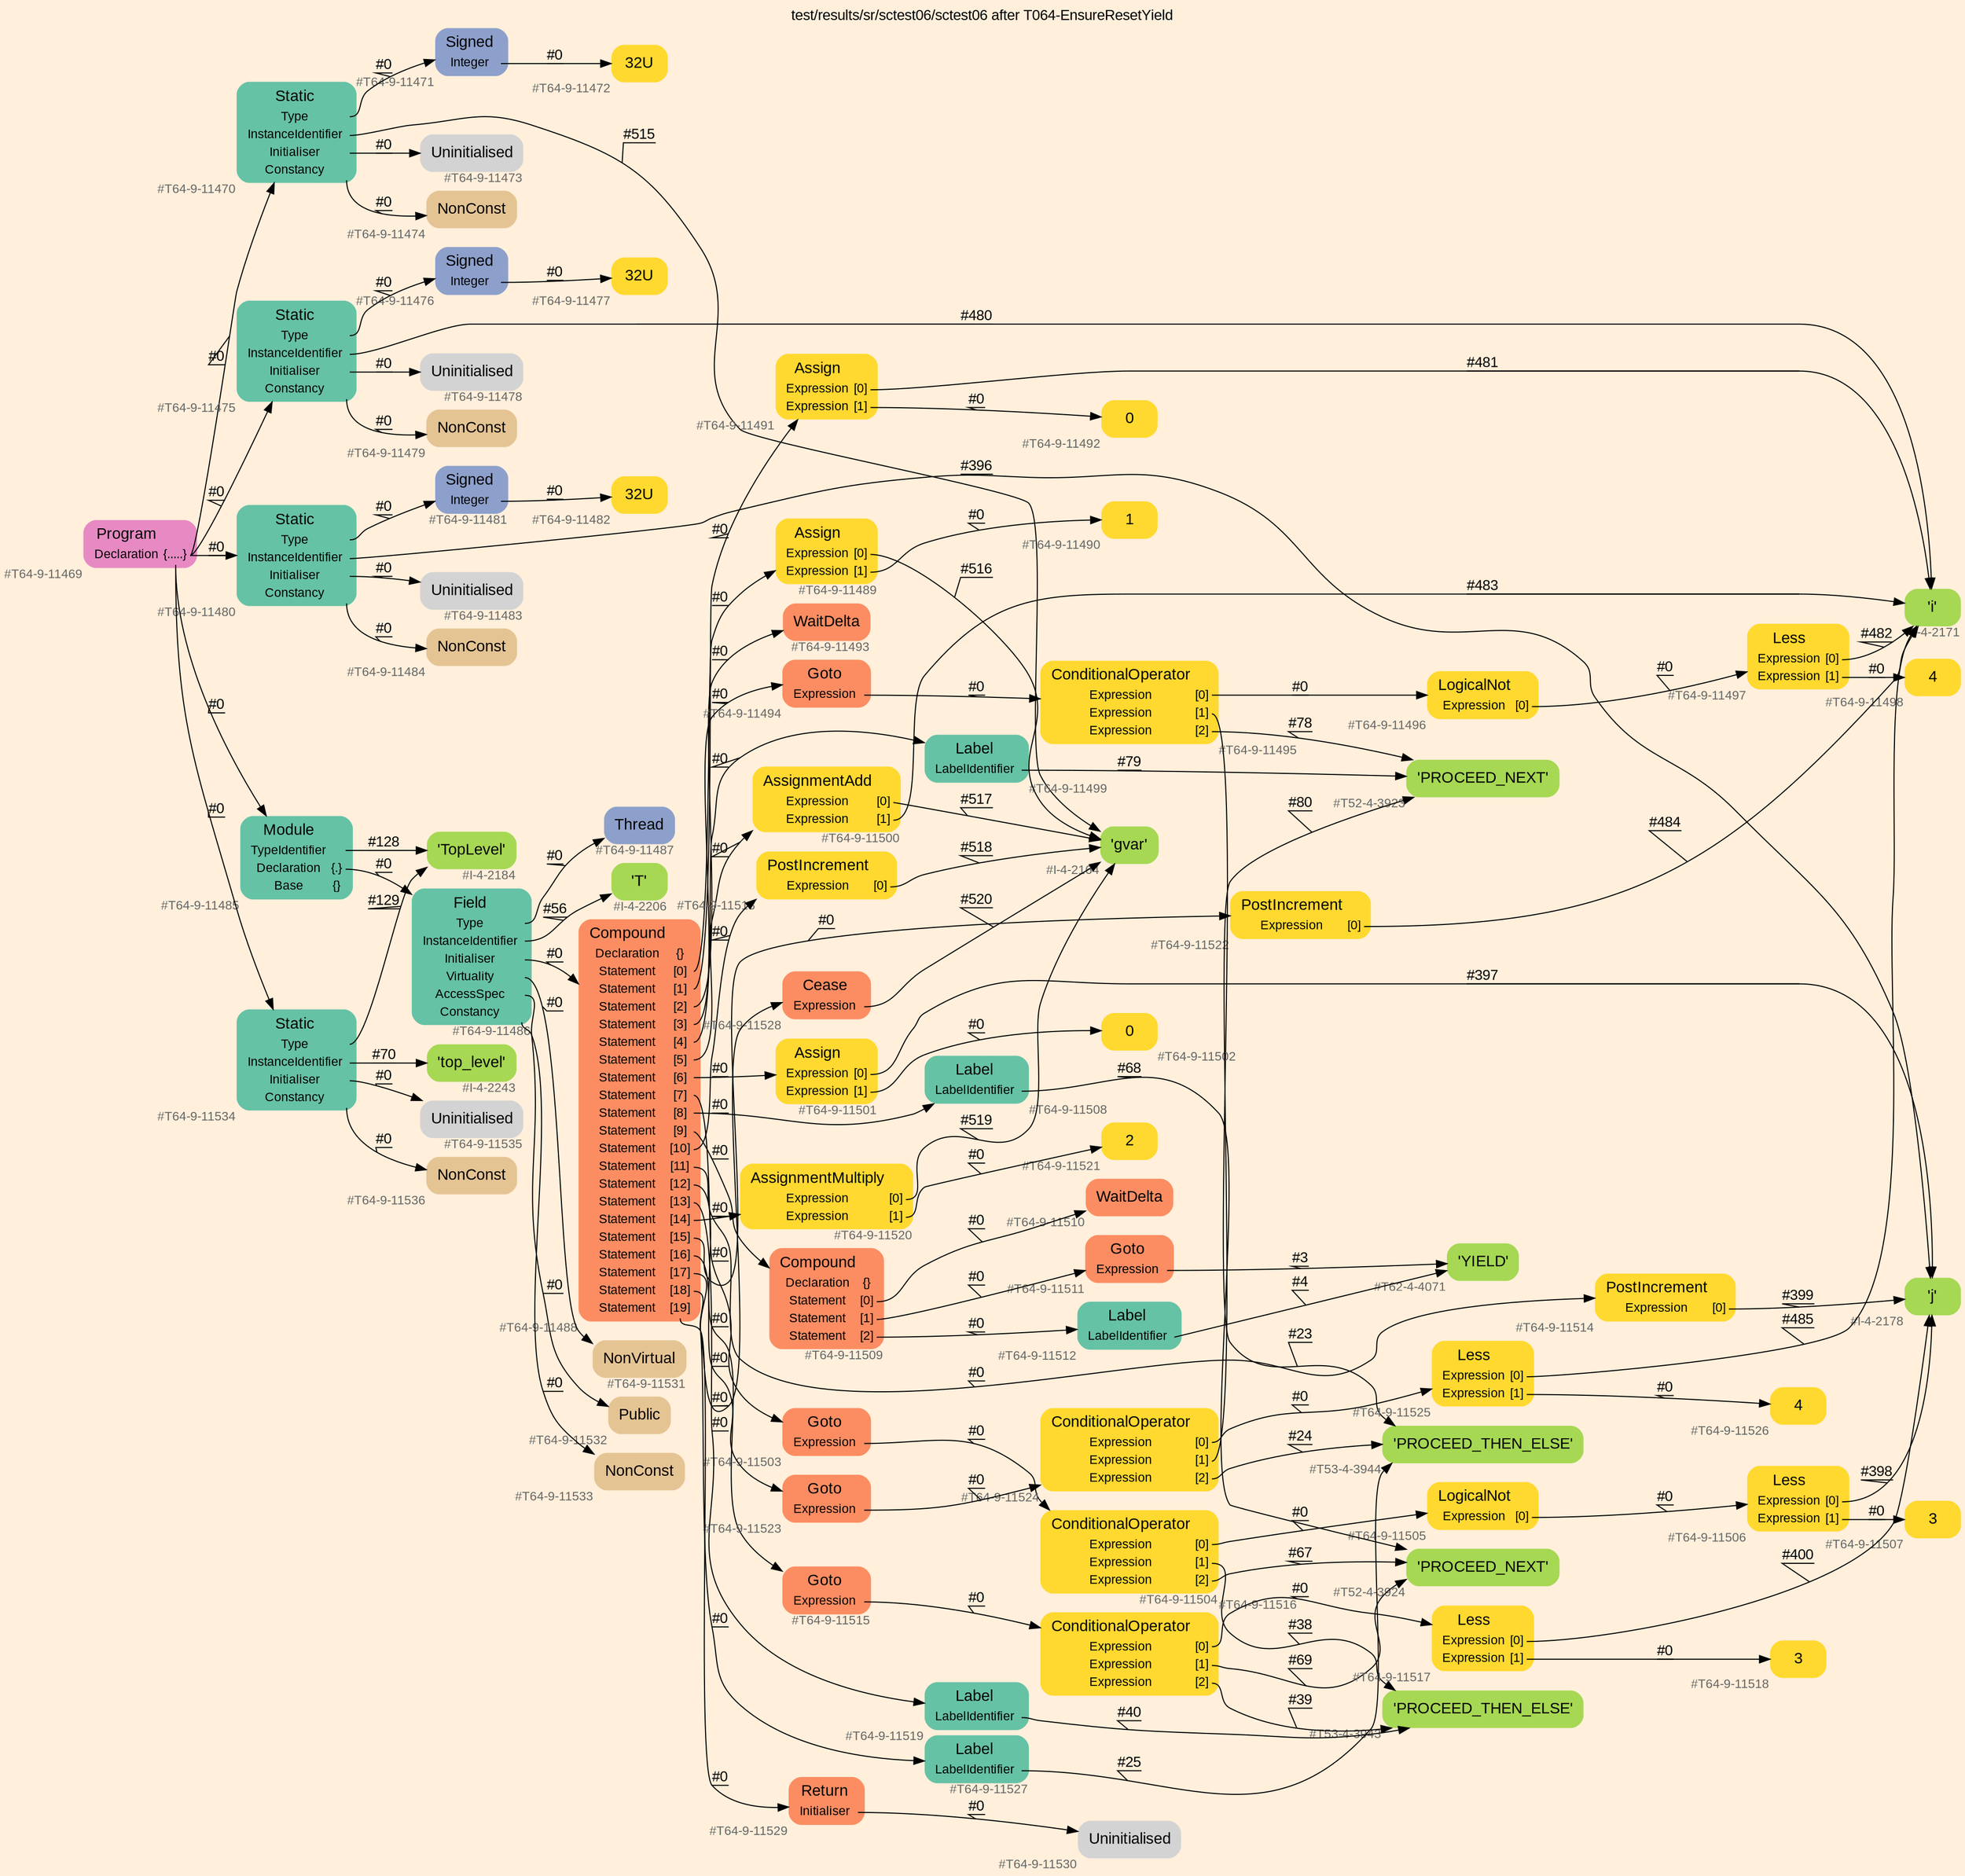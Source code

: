 digraph "test/results/sr/sctest06/sctest06 after T064-EnsureResetYield" {
label = "test/results/sr/sctest06/sctest06 after T064-EnsureResetYield"
labelloc = t
graph [
    rankdir = "LR"
    ranksep = 0.3
    bgcolor = antiquewhite1
    color = black
    fontcolor = black
    fontname = "Arial"
];
node [
    fontname = "Arial"
];
edge [
    fontname = "Arial"
];

// -------------------- node figure --------------------
// -------- block #T64-9-11469 ----------
"#T64-9-11469" [
    fillcolor = "/set28/4"
    xlabel = "#T64-9-11469"
    fontsize = "12"
    fontcolor = grey40
    shape = "plaintext"
    label = <<TABLE BORDER="0" CELLBORDER="0" CELLSPACING="0">
     <TR><TD><FONT COLOR="black" POINT-SIZE="15">Program</FONT></TD></TR>
     <TR><TD><FONT COLOR="black" POINT-SIZE="12">Declaration</FONT></TD><TD PORT="port0"><FONT COLOR="black" POINT-SIZE="12">{.....}</FONT></TD></TR>
    </TABLE>>
    style = "rounded,filled"
];

// -------- block #T64-9-11470 ----------
"#T64-9-11470" [
    fillcolor = "/set28/1"
    xlabel = "#T64-9-11470"
    fontsize = "12"
    fontcolor = grey40
    shape = "plaintext"
    label = <<TABLE BORDER="0" CELLBORDER="0" CELLSPACING="0">
     <TR><TD><FONT COLOR="black" POINT-SIZE="15">Static</FONT></TD></TR>
     <TR><TD><FONT COLOR="black" POINT-SIZE="12">Type</FONT></TD><TD PORT="port0"></TD></TR>
     <TR><TD><FONT COLOR="black" POINT-SIZE="12">InstanceIdentifier</FONT></TD><TD PORT="port1"></TD></TR>
     <TR><TD><FONT COLOR="black" POINT-SIZE="12">Initialiser</FONT></TD><TD PORT="port2"></TD></TR>
     <TR><TD><FONT COLOR="black" POINT-SIZE="12">Constancy</FONT></TD><TD PORT="port3"></TD></TR>
    </TABLE>>
    style = "rounded,filled"
];

// -------- block #T64-9-11471 ----------
"#T64-9-11471" [
    fillcolor = "/set28/3"
    xlabel = "#T64-9-11471"
    fontsize = "12"
    fontcolor = grey40
    shape = "plaintext"
    label = <<TABLE BORDER="0" CELLBORDER="0" CELLSPACING="0">
     <TR><TD><FONT COLOR="black" POINT-SIZE="15">Signed</FONT></TD></TR>
     <TR><TD><FONT COLOR="black" POINT-SIZE="12">Integer</FONT></TD><TD PORT="port0"></TD></TR>
    </TABLE>>
    style = "rounded,filled"
];

// -------- block #T64-9-11472 ----------
"#T64-9-11472" [
    fillcolor = "/set28/6"
    xlabel = "#T64-9-11472"
    fontsize = "12"
    fontcolor = grey40
    shape = "plaintext"
    label = <<TABLE BORDER="0" CELLBORDER="0" CELLSPACING="0">
     <TR><TD><FONT COLOR="black" POINT-SIZE="15">32U</FONT></TD></TR>
    </TABLE>>
    style = "rounded,filled"
];

// -------- block #I-4-2164 ----------
"#I-4-2164" [
    fillcolor = "/set28/5"
    xlabel = "#I-4-2164"
    fontsize = "12"
    fontcolor = grey40
    shape = "plaintext"
    label = <<TABLE BORDER="0" CELLBORDER="0" CELLSPACING="0">
     <TR><TD><FONT COLOR="black" POINT-SIZE="15">'gvar'</FONT></TD></TR>
    </TABLE>>
    style = "rounded,filled"
];

// -------- block #T64-9-11473 ----------
"#T64-9-11473" [
    xlabel = "#T64-9-11473"
    fontsize = "12"
    fontcolor = grey40
    shape = "plaintext"
    label = <<TABLE BORDER="0" CELLBORDER="0" CELLSPACING="0">
     <TR><TD><FONT COLOR="black" POINT-SIZE="15">Uninitialised</FONT></TD></TR>
    </TABLE>>
    style = "rounded,filled"
];

// -------- block #T64-9-11474 ----------
"#T64-9-11474" [
    fillcolor = "/set28/7"
    xlabel = "#T64-9-11474"
    fontsize = "12"
    fontcolor = grey40
    shape = "plaintext"
    label = <<TABLE BORDER="0" CELLBORDER="0" CELLSPACING="0">
     <TR><TD><FONT COLOR="black" POINT-SIZE="15">NonConst</FONT></TD></TR>
    </TABLE>>
    style = "rounded,filled"
];

// -------- block #T64-9-11475 ----------
"#T64-9-11475" [
    fillcolor = "/set28/1"
    xlabel = "#T64-9-11475"
    fontsize = "12"
    fontcolor = grey40
    shape = "plaintext"
    label = <<TABLE BORDER="0" CELLBORDER="0" CELLSPACING="0">
     <TR><TD><FONT COLOR="black" POINT-SIZE="15">Static</FONT></TD></TR>
     <TR><TD><FONT COLOR="black" POINT-SIZE="12">Type</FONT></TD><TD PORT="port0"></TD></TR>
     <TR><TD><FONT COLOR="black" POINT-SIZE="12">InstanceIdentifier</FONT></TD><TD PORT="port1"></TD></TR>
     <TR><TD><FONT COLOR="black" POINT-SIZE="12">Initialiser</FONT></TD><TD PORT="port2"></TD></TR>
     <TR><TD><FONT COLOR="black" POINT-SIZE="12">Constancy</FONT></TD><TD PORT="port3"></TD></TR>
    </TABLE>>
    style = "rounded,filled"
];

// -------- block #T64-9-11476 ----------
"#T64-9-11476" [
    fillcolor = "/set28/3"
    xlabel = "#T64-9-11476"
    fontsize = "12"
    fontcolor = grey40
    shape = "plaintext"
    label = <<TABLE BORDER="0" CELLBORDER="0" CELLSPACING="0">
     <TR><TD><FONT COLOR="black" POINT-SIZE="15">Signed</FONT></TD></TR>
     <TR><TD><FONT COLOR="black" POINT-SIZE="12">Integer</FONT></TD><TD PORT="port0"></TD></TR>
    </TABLE>>
    style = "rounded,filled"
];

// -------- block #T64-9-11477 ----------
"#T64-9-11477" [
    fillcolor = "/set28/6"
    xlabel = "#T64-9-11477"
    fontsize = "12"
    fontcolor = grey40
    shape = "plaintext"
    label = <<TABLE BORDER="0" CELLBORDER="0" CELLSPACING="0">
     <TR><TD><FONT COLOR="black" POINT-SIZE="15">32U</FONT></TD></TR>
    </TABLE>>
    style = "rounded,filled"
];

// -------- block #I-4-2171 ----------
"#I-4-2171" [
    fillcolor = "/set28/5"
    xlabel = "#I-4-2171"
    fontsize = "12"
    fontcolor = grey40
    shape = "plaintext"
    label = <<TABLE BORDER="0" CELLBORDER="0" CELLSPACING="0">
     <TR><TD><FONT COLOR="black" POINT-SIZE="15">'i'</FONT></TD></TR>
    </TABLE>>
    style = "rounded,filled"
];

// -------- block #T64-9-11478 ----------
"#T64-9-11478" [
    xlabel = "#T64-9-11478"
    fontsize = "12"
    fontcolor = grey40
    shape = "plaintext"
    label = <<TABLE BORDER="0" CELLBORDER="0" CELLSPACING="0">
     <TR><TD><FONT COLOR="black" POINT-SIZE="15">Uninitialised</FONT></TD></TR>
    </TABLE>>
    style = "rounded,filled"
];

// -------- block #T64-9-11479 ----------
"#T64-9-11479" [
    fillcolor = "/set28/7"
    xlabel = "#T64-9-11479"
    fontsize = "12"
    fontcolor = grey40
    shape = "plaintext"
    label = <<TABLE BORDER="0" CELLBORDER="0" CELLSPACING="0">
     <TR><TD><FONT COLOR="black" POINT-SIZE="15">NonConst</FONT></TD></TR>
    </TABLE>>
    style = "rounded,filled"
];

// -------- block #T64-9-11480 ----------
"#T64-9-11480" [
    fillcolor = "/set28/1"
    xlabel = "#T64-9-11480"
    fontsize = "12"
    fontcolor = grey40
    shape = "plaintext"
    label = <<TABLE BORDER="0" CELLBORDER="0" CELLSPACING="0">
     <TR><TD><FONT COLOR="black" POINT-SIZE="15">Static</FONT></TD></TR>
     <TR><TD><FONT COLOR="black" POINT-SIZE="12">Type</FONT></TD><TD PORT="port0"></TD></TR>
     <TR><TD><FONT COLOR="black" POINT-SIZE="12">InstanceIdentifier</FONT></TD><TD PORT="port1"></TD></TR>
     <TR><TD><FONT COLOR="black" POINT-SIZE="12">Initialiser</FONT></TD><TD PORT="port2"></TD></TR>
     <TR><TD><FONT COLOR="black" POINT-SIZE="12">Constancy</FONT></TD><TD PORT="port3"></TD></TR>
    </TABLE>>
    style = "rounded,filled"
];

// -------- block #T64-9-11481 ----------
"#T64-9-11481" [
    fillcolor = "/set28/3"
    xlabel = "#T64-9-11481"
    fontsize = "12"
    fontcolor = grey40
    shape = "plaintext"
    label = <<TABLE BORDER="0" CELLBORDER="0" CELLSPACING="0">
     <TR><TD><FONT COLOR="black" POINT-SIZE="15">Signed</FONT></TD></TR>
     <TR><TD><FONT COLOR="black" POINT-SIZE="12">Integer</FONT></TD><TD PORT="port0"></TD></TR>
    </TABLE>>
    style = "rounded,filled"
];

// -------- block #T64-9-11482 ----------
"#T64-9-11482" [
    fillcolor = "/set28/6"
    xlabel = "#T64-9-11482"
    fontsize = "12"
    fontcolor = grey40
    shape = "plaintext"
    label = <<TABLE BORDER="0" CELLBORDER="0" CELLSPACING="0">
     <TR><TD><FONT COLOR="black" POINT-SIZE="15">32U</FONT></TD></TR>
    </TABLE>>
    style = "rounded,filled"
];

// -------- block #I-4-2178 ----------
"#I-4-2178" [
    fillcolor = "/set28/5"
    xlabel = "#I-4-2178"
    fontsize = "12"
    fontcolor = grey40
    shape = "plaintext"
    label = <<TABLE BORDER="0" CELLBORDER="0" CELLSPACING="0">
     <TR><TD><FONT COLOR="black" POINT-SIZE="15">'j'</FONT></TD></TR>
    </TABLE>>
    style = "rounded,filled"
];

// -------- block #T64-9-11483 ----------
"#T64-9-11483" [
    xlabel = "#T64-9-11483"
    fontsize = "12"
    fontcolor = grey40
    shape = "plaintext"
    label = <<TABLE BORDER="0" CELLBORDER="0" CELLSPACING="0">
     <TR><TD><FONT COLOR="black" POINT-SIZE="15">Uninitialised</FONT></TD></TR>
    </TABLE>>
    style = "rounded,filled"
];

// -------- block #T64-9-11484 ----------
"#T64-9-11484" [
    fillcolor = "/set28/7"
    xlabel = "#T64-9-11484"
    fontsize = "12"
    fontcolor = grey40
    shape = "plaintext"
    label = <<TABLE BORDER="0" CELLBORDER="0" CELLSPACING="0">
     <TR><TD><FONT COLOR="black" POINT-SIZE="15">NonConst</FONT></TD></TR>
    </TABLE>>
    style = "rounded,filled"
];

// -------- block #T64-9-11485 ----------
"#T64-9-11485" [
    fillcolor = "/set28/1"
    xlabel = "#T64-9-11485"
    fontsize = "12"
    fontcolor = grey40
    shape = "plaintext"
    label = <<TABLE BORDER="0" CELLBORDER="0" CELLSPACING="0">
     <TR><TD><FONT COLOR="black" POINT-SIZE="15">Module</FONT></TD></TR>
     <TR><TD><FONT COLOR="black" POINT-SIZE="12">TypeIdentifier</FONT></TD><TD PORT="port0"></TD></TR>
     <TR><TD><FONT COLOR="black" POINT-SIZE="12">Declaration</FONT></TD><TD PORT="port1"><FONT COLOR="black" POINT-SIZE="12">{.}</FONT></TD></TR>
     <TR><TD><FONT COLOR="black" POINT-SIZE="12">Base</FONT></TD><TD PORT="port2"><FONT COLOR="black" POINT-SIZE="12">{}</FONT></TD></TR>
    </TABLE>>
    style = "rounded,filled"
];

// -------- block #I-4-2184 ----------
"#I-4-2184" [
    fillcolor = "/set28/5"
    xlabel = "#I-4-2184"
    fontsize = "12"
    fontcolor = grey40
    shape = "plaintext"
    label = <<TABLE BORDER="0" CELLBORDER="0" CELLSPACING="0">
     <TR><TD><FONT COLOR="black" POINT-SIZE="15">'TopLevel'</FONT></TD></TR>
    </TABLE>>
    style = "rounded,filled"
];

// -------- block #T64-9-11486 ----------
"#T64-9-11486" [
    fillcolor = "/set28/1"
    xlabel = "#T64-9-11486"
    fontsize = "12"
    fontcolor = grey40
    shape = "plaintext"
    label = <<TABLE BORDER="0" CELLBORDER="0" CELLSPACING="0">
     <TR><TD><FONT COLOR="black" POINT-SIZE="15">Field</FONT></TD></TR>
     <TR><TD><FONT COLOR="black" POINT-SIZE="12">Type</FONT></TD><TD PORT="port0"></TD></TR>
     <TR><TD><FONT COLOR="black" POINT-SIZE="12">InstanceIdentifier</FONT></TD><TD PORT="port1"></TD></TR>
     <TR><TD><FONT COLOR="black" POINT-SIZE="12">Initialiser</FONT></TD><TD PORT="port2"></TD></TR>
     <TR><TD><FONT COLOR="black" POINT-SIZE="12">Virtuality</FONT></TD><TD PORT="port3"></TD></TR>
     <TR><TD><FONT COLOR="black" POINT-SIZE="12">AccessSpec</FONT></TD><TD PORT="port4"></TD></TR>
     <TR><TD><FONT COLOR="black" POINT-SIZE="12">Constancy</FONT></TD><TD PORT="port5"></TD></TR>
    </TABLE>>
    style = "rounded,filled"
];

// -------- block #T64-9-11487 ----------
"#T64-9-11487" [
    fillcolor = "/set28/3"
    xlabel = "#T64-9-11487"
    fontsize = "12"
    fontcolor = grey40
    shape = "plaintext"
    label = <<TABLE BORDER="0" CELLBORDER="0" CELLSPACING="0">
     <TR><TD><FONT COLOR="black" POINT-SIZE="15">Thread</FONT></TD></TR>
    </TABLE>>
    style = "rounded,filled"
];

// -------- block #I-4-2206 ----------
"#I-4-2206" [
    fillcolor = "/set28/5"
    xlabel = "#I-4-2206"
    fontsize = "12"
    fontcolor = grey40
    shape = "plaintext"
    label = <<TABLE BORDER="0" CELLBORDER="0" CELLSPACING="0">
     <TR><TD><FONT COLOR="black" POINT-SIZE="15">'T'</FONT></TD></TR>
    </TABLE>>
    style = "rounded,filled"
];

// -------- block #T64-9-11488 ----------
"#T64-9-11488" [
    fillcolor = "/set28/2"
    xlabel = "#T64-9-11488"
    fontsize = "12"
    fontcolor = grey40
    shape = "plaintext"
    label = <<TABLE BORDER="0" CELLBORDER="0" CELLSPACING="0">
     <TR><TD><FONT COLOR="black" POINT-SIZE="15">Compound</FONT></TD></TR>
     <TR><TD><FONT COLOR="black" POINT-SIZE="12">Declaration</FONT></TD><TD PORT="port0"><FONT COLOR="black" POINT-SIZE="12">{}</FONT></TD></TR>
     <TR><TD><FONT COLOR="black" POINT-SIZE="12">Statement</FONT></TD><TD PORT="port1"><FONT COLOR="black" POINT-SIZE="12">[0]</FONT></TD></TR>
     <TR><TD><FONT COLOR="black" POINT-SIZE="12">Statement</FONT></TD><TD PORT="port2"><FONT COLOR="black" POINT-SIZE="12">[1]</FONT></TD></TR>
     <TR><TD><FONT COLOR="black" POINT-SIZE="12">Statement</FONT></TD><TD PORT="port3"><FONT COLOR="black" POINT-SIZE="12">[2]</FONT></TD></TR>
     <TR><TD><FONT COLOR="black" POINT-SIZE="12">Statement</FONT></TD><TD PORT="port4"><FONT COLOR="black" POINT-SIZE="12">[3]</FONT></TD></TR>
     <TR><TD><FONT COLOR="black" POINT-SIZE="12">Statement</FONT></TD><TD PORT="port5"><FONT COLOR="black" POINT-SIZE="12">[4]</FONT></TD></TR>
     <TR><TD><FONT COLOR="black" POINT-SIZE="12">Statement</FONT></TD><TD PORT="port6"><FONT COLOR="black" POINT-SIZE="12">[5]</FONT></TD></TR>
     <TR><TD><FONT COLOR="black" POINT-SIZE="12">Statement</FONT></TD><TD PORT="port7"><FONT COLOR="black" POINT-SIZE="12">[6]</FONT></TD></TR>
     <TR><TD><FONT COLOR="black" POINT-SIZE="12">Statement</FONT></TD><TD PORT="port8"><FONT COLOR="black" POINT-SIZE="12">[7]</FONT></TD></TR>
     <TR><TD><FONT COLOR="black" POINT-SIZE="12">Statement</FONT></TD><TD PORT="port9"><FONT COLOR="black" POINT-SIZE="12">[8]</FONT></TD></TR>
     <TR><TD><FONT COLOR="black" POINT-SIZE="12">Statement</FONT></TD><TD PORT="port10"><FONT COLOR="black" POINT-SIZE="12">[9]</FONT></TD></TR>
     <TR><TD><FONT COLOR="black" POINT-SIZE="12">Statement</FONT></TD><TD PORT="port11"><FONT COLOR="black" POINT-SIZE="12">[10]</FONT></TD></TR>
     <TR><TD><FONT COLOR="black" POINT-SIZE="12">Statement</FONT></TD><TD PORT="port12"><FONT COLOR="black" POINT-SIZE="12">[11]</FONT></TD></TR>
     <TR><TD><FONT COLOR="black" POINT-SIZE="12">Statement</FONT></TD><TD PORT="port13"><FONT COLOR="black" POINT-SIZE="12">[12]</FONT></TD></TR>
     <TR><TD><FONT COLOR="black" POINT-SIZE="12">Statement</FONT></TD><TD PORT="port14"><FONT COLOR="black" POINT-SIZE="12">[13]</FONT></TD></TR>
     <TR><TD><FONT COLOR="black" POINT-SIZE="12">Statement</FONT></TD><TD PORT="port15"><FONT COLOR="black" POINT-SIZE="12">[14]</FONT></TD></TR>
     <TR><TD><FONT COLOR="black" POINT-SIZE="12">Statement</FONT></TD><TD PORT="port16"><FONT COLOR="black" POINT-SIZE="12">[15]</FONT></TD></TR>
     <TR><TD><FONT COLOR="black" POINT-SIZE="12">Statement</FONT></TD><TD PORT="port17"><FONT COLOR="black" POINT-SIZE="12">[16]</FONT></TD></TR>
     <TR><TD><FONT COLOR="black" POINT-SIZE="12">Statement</FONT></TD><TD PORT="port18"><FONT COLOR="black" POINT-SIZE="12">[17]</FONT></TD></TR>
     <TR><TD><FONT COLOR="black" POINT-SIZE="12">Statement</FONT></TD><TD PORT="port19"><FONT COLOR="black" POINT-SIZE="12">[18]</FONT></TD></TR>
     <TR><TD><FONT COLOR="black" POINT-SIZE="12">Statement</FONT></TD><TD PORT="port20"><FONT COLOR="black" POINT-SIZE="12">[19]</FONT></TD></TR>
    </TABLE>>
    style = "rounded,filled"
];

// -------- block #T64-9-11489 ----------
"#T64-9-11489" [
    fillcolor = "/set28/6"
    xlabel = "#T64-9-11489"
    fontsize = "12"
    fontcolor = grey40
    shape = "plaintext"
    label = <<TABLE BORDER="0" CELLBORDER="0" CELLSPACING="0">
     <TR><TD><FONT COLOR="black" POINT-SIZE="15">Assign</FONT></TD></TR>
     <TR><TD><FONT COLOR="black" POINT-SIZE="12">Expression</FONT></TD><TD PORT="port0"><FONT COLOR="black" POINT-SIZE="12">[0]</FONT></TD></TR>
     <TR><TD><FONT COLOR="black" POINT-SIZE="12">Expression</FONT></TD><TD PORT="port1"><FONT COLOR="black" POINT-SIZE="12">[1]</FONT></TD></TR>
    </TABLE>>
    style = "rounded,filled"
];

// -------- block #T64-9-11490 ----------
"#T64-9-11490" [
    fillcolor = "/set28/6"
    xlabel = "#T64-9-11490"
    fontsize = "12"
    fontcolor = grey40
    shape = "plaintext"
    label = <<TABLE BORDER="0" CELLBORDER="0" CELLSPACING="0">
     <TR><TD><FONT COLOR="black" POINT-SIZE="15">1</FONT></TD></TR>
    </TABLE>>
    style = "rounded,filled"
];

// -------- block #T64-9-11491 ----------
"#T64-9-11491" [
    fillcolor = "/set28/6"
    xlabel = "#T64-9-11491"
    fontsize = "12"
    fontcolor = grey40
    shape = "plaintext"
    label = <<TABLE BORDER="0" CELLBORDER="0" CELLSPACING="0">
     <TR><TD><FONT COLOR="black" POINT-SIZE="15">Assign</FONT></TD></TR>
     <TR><TD><FONT COLOR="black" POINT-SIZE="12">Expression</FONT></TD><TD PORT="port0"><FONT COLOR="black" POINT-SIZE="12">[0]</FONT></TD></TR>
     <TR><TD><FONT COLOR="black" POINT-SIZE="12">Expression</FONT></TD><TD PORT="port1"><FONT COLOR="black" POINT-SIZE="12">[1]</FONT></TD></TR>
    </TABLE>>
    style = "rounded,filled"
];

// -------- block #T64-9-11492 ----------
"#T64-9-11492" [
    fillcolor = "/set28/6"
    xlabel = "#T64-9-11492"
    fontsize = "12"
    fontcolor = grey40
    shape = "plaintext"
    label = <<TABLE BORDER="0" CELLBORDER="0" CELLSPACING="0">
     <TR><TD><FONT COLOR="black" POINT-SIZE="15">0</FONT></TD></TR>
    </TABLE>>
    style = "rounded,filled"
];

// -------- block #T64-9-11493 ----------
"#T64-9-11493" [
    fillcolor = "/set28/2"
    xlabel = "#T64-9-11493"
    fontsize = "12"
    fontcolor = grey40
    shape = "plaintext"
    label = <<TABLE BORDER="0" CELLBORDER="0" CELLSPACING="0">
     <TR><TD><FONT COLOR="black" POINT-SIZE="15">WaitDelta</FONT></TD></TR>
    </TABLE>>
    style = "rounded,filled"
];

// -------- block #T64-9-11494 ----------
"#T64-9-11494" [
    fillcolor = "/set28/2"
    xlabel = "#T64-9-11494"
    fontsize = "12"
    fontcolor = grey40
    shape = "plaintext"
    label = <<TABLE BORDER="0" CELLBORDER="0" CELLSPACING="0">
     <TR><TD><FONT COLOR="black" POINT-SIZE="15">Goto</FONT></TD></TR>
     <TR><TD><FONT COLOR="black" POINT-SIZE="12">Expression</FONT></TD><TD PORT="port0"></TD></TR>
    </TABLE>>
    style = "rounded,filled"
];

// -------- block #T64-9-11495 ----------
"#T64-9-11495" [
    fillcolor = "/set28/6"
    xlabel = "#T64-9-11495"
    fontsize = "12"
    fontcolor = grey40
    shape = "plaintext"
    label = <<TABLE BORDER="0" CELLBORDER="0" CELLSPACING="0">
     <TR><TD><FONT COLOR="black" POINT-SIZE="15">ConditionalOperator</FONT></TD></TR>
     <TR><TD><FONT COLOR="black" POINT-SIZE="12">Expression</FONT></TD><TD PORT="port0"><FONT COLOR="black" POINT-SIZE="12">[0]</FONT></TD></TR>
     <TR><TD><FONT COLOR="black" POINT-SIZE="12">Expression</FONT></TD><TD PORT="port1"><FONT COLOR="black" POINT-SIZE="12">[1]</FONT></TD></TR>
     <TR><TD><FONT COLOR="black" POINT-SIZE="12">Expression</FONT></TD><TD PORT="port2"><FONT COLOR="black" POINT-SIZE="12">[2]</FONT></TD></TR>
    </TABLE>>
    style = "rounded,filled"
];

// -------- block #T64-9-11496 ----------
"#T64-9-11496" [
    fillcolor = "/set28/6"
    xlabel = "#T64-9-11496"
    fontsize = "12"
    fontcolor = grey40
    shape = "plaintext"
    label = <<TABLE BORDER="0" CELLBORDER="0" CELLSPACING="0">
     <TR><TD><FONT COLOR="black" POINT-SIZE="15">LogicalNot</FONT></TD></TR>
     <TR><TD><FONT COLOR="black" POINT-SIZE="12">Expression</FONT></TD><TD PORT="port0"><FONT COLOR="black" POINT-SIZE="12">[0]</FONT></TD></TR>
    </TABLE>>
    style = "rounded,filled"
];

// -------- block #T64-9-11497 ----------
"#T64-9-11497" [
    fillcolor = "/set28/6"
    xlabel = "#T64-9-11497"
    fontsize = "12"
    fontcolor = grey40
    shape = "plaintext"
    label = <<TABLE BORDER="0" CELLBORDER="0" CELLSPACING="0">
     <TR><TD><FONT COLOR="black" POINT-SIZE="15">Less</FONT></TD></TR>
     <TR><TD><FONT COLOR="black" POINT-SIZE="12">Expression</FONT></TD><TD PORT="port0"><FONT COLOR="black" POINT-SIZE="12">[0]</FONT></TD></TR>
     <TR><TD><FONT COLOR="black" POINT-SIZE="12">Expression</FONT></TD><TD PORT="port1"><FONT COLOR="black" POINT-SIZE="12">[1]</FONT></TD></TR>
    </TABLE>>
    style = "rounded,filled"
];

// -------- block #T64-9-11498 ----------
"#T64-9-11498" [
    fillcolor = "/set28/6"
    xlabel = "#T64-9-11498"
    fontsize = "12"
    fontcolor = grey40
    shape = "plaintext"
    label = <<TABLE BORDER="0" CELLBORDER="0" CELLSPACING="0">
     <TR><TD><FONT COLOR="black" POINT-SIZE="15">4</FONT></TD></TR>
    </TABLE>>
    style = "rounded,filled"
];

// -------- block #T53-4-3944 ----------
"#T53-4-3944" [
    fillcolor = "/set28/5"
    xlabel = "#T53-4-3944"
    fontsize = "12"
    fontcolor = grey40
    shape = "plaintext"
    label = <<TABLE BORDER="0" CELLBORDER="0" CELLSPACING="0">
     <TR><TD><FONT COLOR="black" POINT-SIZE="15">'PROCEED_THEN_ELSE'</FONT></TD></TR>
    </TABLE>>
    style = "rounded,filled"
];

// -------- block #T52-4-3923 ----------
"#T52-4-3923" [
    fillcolor = "/set28/5"
    xlabel = "#T52-4-3923"
    fontsize = "12"
    fontcolor = grey40
    shape = "plaintext"
    label = <<TABLE BORDER="0" CELLBORDER="0" CELLSPACING="0">
     <TR><TD><FONT COLOR="black" POINT-SIZE="15">'PROCEED_NEXT'</FONT></TD></TR>
    </TABLE>>
    style = "rounded,filled"
];

// -------- block #T64-9-11499 ----------
"#T64-9-11499" [
    fillcolor = "/set28/1"
    xlabel = "#T64-9-11499"
    fontsize = "12"
    fontcolor = grey40
    shape = "plaintext"
    label = <<TABLE BORDER="0" CELLBORDER="0" CELLSPACING="0">
     <TR><TD><FONT COLOR="black" POINT-SIZE="15">Label</FONT></TD></TR>
     <TR><TD><FONT COLOR="black" POINT-SIZE="12">LabelIdentifier</FONT></TD><TD PORT="port0"></TD></TR>
    </TABLE>>
    style = "rounded,filled"
];

// -------- block #T64-9-11500 ----------
"#T64-9-11500" [
    fillcolor = "/set28/6"
    xlabel = "#T64-9-11500"
    fontsize = "12"
    fontcolor = grey40
    shape = "plaintext"
    label = <<TABLE BORDER="0" CELLBORDER="0" CELLSPACING="0">
     <TR><TD><FONT COLOR="black" POINT-SIZE="15">AssignmentAdd</FONT></TD></TR>
     <TR><TD><FONT COLOR="black" POINT-SIZE="12">Expression</FONT></TD><TD PORT="port0"><FONT COLOR="black" POINT-SIZE="12">[0]</FONT></TD></TR>
     <TR><TD><FONT COLOR="black" POINT-SIZE="12">Expression</FONT></TD><TD PORT="port1"><FONT COLOR="black" POINT-SIZE="12">[1]</FONT></TD></TR>
    </TABLE>>
    style = "rounded,filled"
];

// -------- block #T64-9-11501 ----------
"#T64-9-11501" [
    fillcolor = "/set28/6"
    xlabel = "#T64-9-11501"
    fontsize = "12"
    fontcolor = grey40
    shape = "plaintext"
    label = <<TABLE BORDER="0" CELLBORDER="0" CELLSPACING="0">
     <TR><TD><FONT COLOR="black" POINT-SIZE="15">Assign</FONT></TD></TR>
     <TR><TD><FONT COLOR="black" POINT-SIZE="12">Expression</FONT></TD><TD PORT="port0"><FONT COLOR="black" POINT-SIZE="12">[0]</FONT></TD></TR>
     <TR><TD><FONT COLOR="black" POINT-SIZE="12">Expression</FONT></TD><TD PORT="port1"><FONT COLOR="black" POINT-SIZE="12">[1]</FONT></TD></TR>
    </TABLE>>
    style = "rounded,filled"
];

// -------- block #T64-9-11502 ----------
"#T64-9-11502" [
    fillcolor = "/set28/6"
    xlabel = "#T64-9-11502"
    fontsize = "12"
    fontcolor = grey40
    shape = "plaintext"
    label = <<TABLE BORDER="0" CELLBORDER="0" CELLSPACING="0">
     <TR><TD><FONT COLOR="black" POINT-SIZE="15">0</FONT></TD></TR>
    </TABLE>>
    style = "rounded,filled"
];

// -------- block #T64-9-11503 ----------
"#T64-9-11503" [
    fillcolor = "/set28/2"
    xlabel = "#T64-9-11503"
    fontsize = "12"
    fontcolor = grey40
    shape = "plaintext"
    label = <<TABLE BORDER="0" CELLBORDER="0" CELLSPACING="0">
     <TR><TD><FONT COLOR="black" POINT-SIZE="15">Goto</FONT></TD></TR>
     <TR><TD><FONT COLOR="black" POINT-SIZE="12">Expression</FONT></TD><TD PORT="port0"></TD></TR>
    </TABLE>>
    style = "rounded,filled"
];

// -------- block #T64-9-11504 ----------
"#T64-9-11504" [
    fillcolor = "/set28/6"
    xlabel = "#T64-9-11504"
    fontsize = "12"
    fontcolor = grey40
    shape = "plaintext"
    label = <<TABLE BORDER="0" CELLBORDER="0" CELLSPACING="0">
     <TR><TD><FONT COLOR="black" POINT-SIZE="15">ConditionalOperator</FONT></TD></TR>
     <TR><TD><FONT COLOR="black" POINT-SIZE="12">Expression</FONT></TD><TD PORT="port0"><FONT COLOR="black" POINT-SIZE="12">[0]</FONT></TD></TR>
     <TR><TD><FONT COLOR="black" POINT-SIZE="12">Expression</FONT></TD><TD PORT="port1"><FONT COLOR="black" POINT-SIZE="12">[1]</FONT></TD></TR>
     <TR><TD><FONT COLOR="black" POINT-SIZE="12">Expression</FONT></TD><TD PORT="port2"><FONT COLOR="black" POINT-SIZE="12">[2]</FONT></TD></TR>
    </TABLE>>
    style = "rounded,filled"
];

// -------- block #T64-9-11505 ----------
"#T64-9-11505" [
    fillcolor = "/set28/6"
    xlabel = "#T64-9-11505"
    fontsize = "12"
    fontcolor = grey40
    shape = "plaintext"
    label = <<TABLE BORDER="0" CELLBORDER="0" CELLSPACING="0">
     <TR><TD><FONT COLOR="black" POINT-SIZE="15">LogicalNot</FONT></TD></TR>
     <TR><TD><FONT COLOR="black" POINT-SIZE="12">Expression</FONT></TD><TD PORT="port0"><FONT COLOR="black" POINT-SIZE="12">[0]</FONT></TD></TR>
    </TABLE>>
    style = "rounded,filled"
];

// -------- block #T64-9-11506 ----------
"#T64-9-11506" [
    fillcolor = "/set28/6"
    xlabel = "#T64-9-11506"
    fontsize = "12"
    fontcolor = grey40
    shape = "plaintext"
    label = <<TABLE BORDER="0" CELLBORDER="0" CELLSPACING="0">
     <TR><TD><FONT COLOR="black" POINT-SIZE="15">Less</FONT></TD></TR>
     <TR><TD><FONT COLOR="black" POINT-SIZE="12">Expression</FONT></TD><TD PORT="port0"><FONT COLOR="black" POINT-SIZE="12">[0]</FONT></TD></TR>
     <TR><TD><FONT COLOR="black" POINT-SIZE="12">Expression</FONT></TD><TD PORT="port1"><FONT COLOR="black" POINT-SIZE="12">[1]</FONT></TD></TR>
    </TABLE>>
    style = "rounded,filled"
];

// -------- block #T64-9-11507 ----------
"#T64-9-11507" [
    fillcolor = "/set28/6"
    xlabel = "#T64-9-11507"
    fontsize = "12"
    fontcolor = grey40
    shape = "plaintext"
    label = <<TABLE BORDER="0" CELLBORDER="0" CELLSPACING="0">
     <TR><TD><FONT COLOR="black" POINT-SIZE="15">3</FONT></TD></TR>
    </TABLE>>
    style = "rounded,filled"
];

// -------- block #T53-4-3943 ----------
"#T53-4-3943" [
    fillcolor = "/set28/5"
    xlabel = "#T53-4-3943"
    fontsize = "12"
    fontcolor = grey40
    shape = "plaintext"
    label = <<TABLE BORDER="0" CELLBORDER="0" CELLSPACING="0">
     <TR><TD><FONT COLOR="black" POINT-SIZE="15">'PROCEED_THEN_ELSE'</FONT></TD></TR>
    </TABLE>>
    style = "rounded,filled"
];

// -------- block #T52-4-3924 ----------
"#T52-4-3924" [
    fillcolor = "/set28/5"
    xlabel = "#T52-4-3924"
    fontsize = "12"
    fontcolor = grey40
    shape = "plaintext"
    label = <<TABLE BORDER="0" CELLBORDER="0" CELLSPACING="0">
     <TR><TD><FONT COLOR="black" POINT-SIZE="15">'PROCEED_NEXT'</FONT></TD></TR>
    </TABLE>>
    style = "rounded,filled"
];

// -------- block #T64-9-11508 ----------
"#T64-9-11508" [
    fillcolor = "/set28/1"
    xlabel = "#T64-9-11508"
    fontsize = "12"
    fontcolor = grey40
    shape = "plaintext"
    label = <<TABLE BORDER="0" CELLBORDER="0" CELLSPACING="0">
     <TR><TD><FONT COLOR="black" POINT-SIZE="15">Label</FONT></TD></TR>
     <TR><TD><FONT COLOR="black" POINT-SIZE="12">LabelIdentifier</FONT></TD><TD PORT="port0"></TD></TR>
    </TABLE>>
    style = "rounded,filled"
];

// -------- block #T64-9-11509 ----------
"#T64-9-11509" [
    fillcolor = "/set28/2"
    xlabel = "#T64-9-11509"
    fontsize = "12"
    fontcolor = grey40
    shape = "plaintext"
    label = <<TABLE BORDER="0" CELLBORDER="0" CELLSPACING="0">
     <TR><TD><FONT COLOR="black" POINT-SIZE="15">Compound</FONT></TD></TR>
     <TR><TD><FONT COLOR="black" POINT-SIZE="12">Declaration</FONT></TD><TD PORT="port0"><FONT COLOR="black" POINT-SIZE="12">{}</FONT></TD></TR>
     <TR><TD><FONT COLOR="black" POINT-SIZE="12">Statement</FONT></TD><TD PORT="port1"><FONT COLOR="black" POINT-SIZE="12">[0]</FONT></TD></TR>
     <TR><TD><FONT COLOR="black" POINT-SIZE="12">Statement</FONT></TD><TD PORT="port2"><FONT COLOR="black" POINT-SIZE="12">[1]</FONT></TD></TR>
     <TR><TD><FONT COLOR="black" POINT-SIZE="12">Statement</FONT></TD><TD PORT="port3"><FONT COLOR="black" POINT-SIZE="12">[2]</FONT></TD></TR>
    </TABLE>>
    style = "rounded,filled"
];

// -------- block #T64-9-11510 ----------
"#T64-9-11510" [
    fillcolor = "/set28/2"
    xlabel = "#T64-9-11510"
    fontsize = "12"
    fontcolor = grey40
    shape = "plaintext"
    label = <<TABLE BORDER="0" CELLBORDER="0" CELLSPACING="0">
     <TR><TD><FONT COLOR="black" POINT-SIZE="15">WaitDelta</FONT></TD></TR>
    </TABLE>>
    style = "rounded,filled"
];

// -------- block #T64-9-11511 ----------
"#T64-9-11511" [
    fillcolor = "/set28/2"
    xlabel = "#T64-9-11511"
    fontsize = "12"
    fontcolor = grey40
    shape = "plaintext"
    label = <<TABLE BORDER="0" CELLBORDER="0" CELLSPACING="0">
     <TR><TD><FONT COLOR="black" POINT-SIZE="15">Goto</FONT></TD></TR>
     <TR><TD><FONT COLOR="black" POINT-SIZE="12">Expression</FONT></TD><TD PORT="port0"></TD></TR>
    </TABLE>>
    style = "rounded,filled"
];

// -------- block #T62-4-4071 ----------
"#T62-4-4071" [
    fillcolor = "/set28/5"
    xlabel = "#T62-4-4071"
    fontsize = "12"
    fontcolor = grey40
    shape = "plaintext"
    label = <<TABLE BORDER="0" CELLBORDER="0" CELLSPACING="0">
     <TR><TD><FONT COLOR="black" POINT-SIZE="15">'YIELD'</FONT></TD></TR>
    </TABLE>>
    style = "rounded,filled"
];

// -------- block #T64-9-11512 ----------
"#T64-9-11512" [
    fillcolor = "/set28/1"
    xlabel = "#T64-9-11512"
    fontsize = "12"
    fontcolor = grey40
    shape = "plaintext"
    label = <<TABLE BORDER="0" CELLBORDER="0" CELLSPACING="0">
     <TR><TD><FONT COLOR="black" POINT-SIZE="15">Label</FONT></TD></TR>
     <TR><TD><FONT COLOR="black" POINT-SIZE="12">LabelIdentifier</FONT></TD><TD PORT="port0"></TD></TR>
    </TABLE>>
    style = "rounded,filled"
];

// -------- block #T64-9-11513 ----------
"#T64-9-11513" [
    fillcolor = "/set28/6"
    xlabel = "#T64-9-11513"
    fontsize = "12"
    fontcolor = grey40
    shape = "plaintext"
    label = <<TABLE BORDER="0" CELLBORDER="0" CELLSPACING="0">
     <TR><TD><FONT COLOR="black" POINT-SIZE="15">PostIncrement</FONT></TD></TR>
     <TR><TD><FONT COLOR="black" POINT-SIZE="12">Expression</FONT></TD><TD PORT="port0"><FONT COLOR="black" POINT-SIZE="12">[0]</FONT></TD></TR>
    </TABLE>>
    style = "rounded,filled"
];

// -------- block #T64-9-11514 ----------
"#T64-9-11514" [
    fillcolor = "/set28/6"
    xlabel = "#T64-9-11514"
    fontsize = "12"
    fontcolor = grey40
    shape = "plaintext"
    label = <<TABLE BORDER="0" CELLBORDER="0" CELLSPACING="0">
     <TR><TD><FONT COLOR="black" POINT-SIZE="15">PostIncrement</FONT></TD></TR>
     <TR><TD><FONT COLOR="black" POINT-SIZE="12">Expression</FONT></TD><TD PORT="port0"><FONT COLOR="black" POINT-SIZE="12">[0]</FONT></TD></TR>
    </TABLE>>
    style = "rounded,filled"
];

// -------- block #T64-9-11515 ----------
"#T64-9-11515" [
    fillcolor = "/set28/2"
    xlabel = "#T64-9-11515"
    fontsize = "12"
    fontcolor = grey40
    shape = "plaintext"
    label = <<TABLE BORDER="0" CELLBORDER="0" CELLSPACING="0">
     <TR><TD><FONT COLOR="black" POINT-SIZE="15">Goto</FONT></TD></TR>
     <TR><TD><FONT COLOR="black" POINT-SIZE="12">Expression</FONT></TD><TD PORT="port0"></TD></TR>
    </TABLE>>
    style = "rounded,filled"
];

// -------- block #T64-9-11516 ----------
"#T64-9-11516" [
    fillcolor = "/set28/6"
    xlabel = "#T64-9-11516"
    fontsize = "12"
    fontcolor = grey40
    shape = "plaintext"
    label = <<TABLE BORDER="0" CELLBORDER="0" CELLSPACING="0">
     <TR><TD><FONT COLOR="black" POINT-SIZE="15">ConditionalOperator</FONT></TD></TR>
     <TR><TD><FONT COLOR="black" POINT-SIZE="12">Expression</FONT></TD><TD PORT="port0"><FONT COLOR="black" POINT-SIZE="12">[0]</FONT></TD></TR>
     <TR><TD><FONT COLOR="black" POINT-SIZE="12">Expression</FONT></TD><TD PORT="port1"><FONT COLOR="black" POINT-SIZE="12">[1]</FONT></TD></TR>
     <TR><TD><FONT COLOR="black" POINT-SIZE="12">Expression</FONT></TD><TD PORT="port2"><FONT COLOR="black" POINT-SIZE="12">[2]</FONT></TD></TR>
    </TABLE>>
    style = "rounded,filled"
];

// -------- block #T64-9-11517 ----------
"#T64-9-11517" [
    fillcolor = "/set28/6"
    xlabel = "#T64-9-11517"
    fontsize = "12"
    fontcolor = grey40
    shape = "plaintext"
    label = <<TABLE BORDER="0" CELLBORDER="0" CELLSPACING="0">
     <TR><TD><FONT COLOR="black" POINT-SIZE="15">Less</FONT></TD></TR>
     <TR><TD><FONT COLOR="black" POINT-SIZE="12">Expression</FONT></TD><TD PORT="port0"><FONT COLOR="black" POINT-SIZE="12">[0]</FONT></TD></TR>
     <TR><TD><FONT COLOR="black" POINT-SIZE="12">Expression</FONT></TD><TD PORT="port1"><FONT COLOR="black" POINT-SIZE="12">[1]</FONT></TD></TR>
    </TABLE>>
    style = "rounded,filled"
];

// -------- block #T64-9-11518 ----------
"#T64-9-11518" [
    fillcolor = "/set28/6"
    xlabel = "#T64-9-11518"
    fontsize = "12"
    fontcolor = grey40
    shape = "plaintext"
    label = <<TABLE BORDER="0" CELLBORDER="0" CELLSPACING="0">
     <TR><TD><FONT COLOR="black" POINT-SIZE="15">3</FONT></TD></TR>
    </TABLE>>
    style = "rounded,filled"
];

// -------- block #T64-9-11519 ----------
"#T64-9-11519" [
    fillcolor = "/set28/1"
    xlabel = "#T64-9-11519"
    fontsize = "12"
    fontcolor = grey40
    shape = "plaintext"
    label = <<TABLE BORDER="0" CELLBORDER="0" CELLSPACING="0">
     <TR><TD><FONT COLOR="black" POINT-SIZE="15">Label</FONT></TD></TR>
     <TR><TD><FONT COLOR="black" POINT-SIZE="12">LabelIdentifier</FONT></TD><TD PORT="port0"></TD></TR>
    </TABLE>>
    style = "rounded,filled"
];

// -------- block #T64-9-11520 ----------
"#T64-9-11520" [
    fillcolor = "/set28/6"
    xlabel = "#T64-9-11520"
    fontsize = "12"
    fontcolor = grey40
    shape = "plaintext"
    label = <<TABLE BORDER="0" CELLBORDER="0" CELLSPACING="0">
     <TR><TD><FONT COLOR="black" POINT-SIZE="15">AssignmentMultiply</FONT></TD></TR>
     <TR><TD><FONT COLOR="black" POINT-SIZE="12">Expression</FONT></TD><TD PORT="port0"><FONT COLOR="black" POINT-SIZE="12">[0]</FONT></TD></TR>
     <TR><TD><FONT COLOR="black" POINT-SIZE="12">Expression</FONT></TD><TD PORT="port1"><FONT COLOR="black" POINT-SIZE="12">[1]</FONT></TD></TR>
    </TABLE>>
    style = "rounded,filled"
];

// -------- block #T64-9-11521 ----------
"#T64-9-11521" [
    fillcolor = "/set28/6"
    xlabel = "#T64-9-11521"
    fontsize = "12"
    fontcolor = grey40
    shape = "plaintext"
    label = <<TABLE BORDER="0" CELLBORDER="0" CELLSPACING="0">
     <TR><TD><FONT COLOR="black" POINT-SIZE="15">2</FONT></TD></TR>
    </TABLE>>
    style = "rounded,filled"
];

// -------- block #T64-9-11522 ----------
"#T64-9-11522" [
    fillcolor = "/set28/6"
    xlabel = "#T64-9-11522"
    fontsize = "12"
    fontcolor = grey40
    shape = "plaintext"
    label = <<TABLE BORDER="0" CELLBORDER="0" CELLSPACING="0">
     <TR><TD><FONT COLOR="black" POINT-SIZE="15">PostIncrement</FONT></TD></TR>
     <TR><TD><FONT COLOR="black" POINT-SIZE="12">Expression</FONT></TD><TD PORT="port0"><FONT COLOR="black" POINT-SIZE="12">[0]</FONT></TD></TR>
    </TABLE>>
    style = "rounded,filled"
];

// -------- block #T64-9-11523 ----------
"#T64-9-11523" [
    fillcolor = "/set28/2"
    xlabel = "#T64-9-11523"
    fontsize = "12"
    fontcolor = grey40
    shape = "plaintext"
    label = <<TABLE BORDER="0" CELLBORDER="0" CELLSPACING="0">
     <TR><TD><FONT COLOR="black" POINT-SIZE="15">Goto</FONT></TD></TR>
     <TR><TD><FONT COLOR="black" POINT-SIZE="12">Expression</FONT></TD><TD PORT="port0"></TD></TR>
    </TABLE>>
    style = "rounded,filled"
];

// -------- block #T64-9-11524 ----------
"#T64-9-11524" [
    fillcolor = "/set28/6"
    xlabel = "#T64-9-11524"
    fontsize = "12"
    fontcolor = grey40
    shape = "plaintext"
    label = <<TABLE BORDER="0" CELLBORDER="0" CELLSPACING="0">
     <TR><TD><FONT COLOR="black" POINT-SIZE="15">ConditionalOperator</FONT></TD></TR>
     <TR><TD><FONT COLOR="black" POINT-SIZE="12">Expression</FONT></TD><TD PORT="port0"><FONT COLOR="black" POINT-SIZE="12">[0]</FONT></TD></TR>
     <TR><TD><FONT COLOR="black" POINT-SIZE="12">Expression</FONT></TD><TD PORT="port1"><FONT COLOR="black" POINT-SIZE="12">[1]</FONT></TD></TR>
     <TR><TD><FONT COLOR="black" POINT-SIZE="12">Expression</FONT></TD><TD PORT="port2"><FONT COLOR="black" POINT-SIZE="12">[2]</FONT></TD></TR>
    </TABLE>>
    style = "rounded,filled"
];

// -------- block #T64-9-11525 ----------
"#T64-9-11525" [
    fillcolor = "/set28/6"
    xlabel = "#T64-9-11525"
    fontsize = "12"
    fontcolor = grey40
    shape = "plaintext"
    label = <<TABLE BORDER="0" CELLBORDER="0" CELLSPACING="0">
     <TR><TD><FONT COLOR="black" POINT-SIZE="15">Less</FONT></TD></TR>
     <TR><TD><FONT COLOR="black" POINT-SIZE="12">Expression</FONT></TD><TD PORT="port0"><FONT COLOR="black" POINT-SIZE="12">[0]</FONT></TD></TR>
     <TR><TD><FONT COLOR="black" POINT-SIZE="12">Expression</FONT></TD><TD PORT="port1"><FONT COLOR="black" POINT-SIZE="12">[1]</FONT></TD></TR>
    </TABLE>>
    style = "rounded,filled"
];

// -------- block #T64-9-11526 ----------
"#T64-9-11526" [
    fillcolor = "/set28/6"
    xlabel = "#T64-9-11526"
    fontsize = "12"
    fontcolor = grey40
    shape = "plaintext"
    label = <<TABLE BORDER="0" CELLBORDER="0" CELLSPACING="0">
     <TR><TD><FONT COLOR="black" POINT-SIZE="15">4</FONT></TD></TR>
    </TABLE>>
    style = "rounded,filled"
];

// -------- block #T64-9-11527 ----------
"#T64-9-11527" [
    fillcolor = "/set28/1"
    xlabel = "#T64-9-11527"
    fontsize = "12"
    fontcolor = grey40
    shape = "plaintext"
    label = <<TABLE BORDER="0" CELLBORDER="0" CELLSPACING="0">
     <TR><TD><FONT COLOR="black" POINT-SIZE="15">Label</FONT></TD></TR>
     <TR><TD><FONT COLOR="black" POINT-SIZE="12">LabelIdentifier</FONT></TD><TD PORT="port0"></TD></TR>
    </TABLE>>
    style = "rounded,filled"
];

// -------- block #T64-9-11528 ----------
"#T64-9-11528" [
    fillcolor = "/set28/2"
    xlabel = "#T64-9-11528"
    fontsize = "12"
    fontcolor = grey40
    shape = "plaintext"
    label = <<TABLE BORDER="0" CELLBORDER="0" CELLSPACING="0">
     <TR><TD><FONT COLOR="black" POINT-SIZE="15">Cease</FONT></TD></TR>
     <TR><TD><FONT COLOR="black" POINT-SIZE="12">Expression</FONT></TD><TD PORT="port0"></TD></TR>
    </TABLE>>
    style = "rounded,filled"
];

// -------- block #T64-9-11529 ----------
"#T64-9-11529" [
    fillcolor = "/set28/2"
    xlabel = "#T64-9-11529"
    fontsize = "12"
    fontcolor = grey40
    shape = "plaintext"
    label = <<TABLE BORDER="0" CELLBORDER="0" CELLSPACING="0">
     <TR><TD><FONT COLOR="black" POINT-SIZE="15">Return</FONT></TD></TR>
     <TR><TD><FONT COLOR="black" POINT-SIZE="12">Initialiser</FONT></TD><TD PORT="port0"></TD></TR>
    </TABLE>>
    style = "rounded,filled"
];

// -------- block #T64-9-11530 ----------
"#T64-9-11530" [
    xlabel = "#T64-9-11530"
    fontsize = "12"
    fontcolor = grey40
    shape = "plaintext"
    label = <<TABLE BORDER="0" CELLBORDER="0" CELLSPACING="0">
     <TR><TD><FONT COLOR="black" POINT-SIZE="15">Uninitialised</FONT></TD></TR>
    </TABLE>>
    style = "rounded,filled"
];

// -------- block #T64-9-11531 ----------
"#T64-9-11531" [
    fillcolor = "/set28/7"
    xlabel = "#T64-9-11531"
    fontsize = "12"
    fontcolor = grey40
    shape = "plaintext"
    label = <<TABLE BORDER="0" CELLBORDER="0" CELLSPACING="0">
     <TR><TD><FONT COLOR="black" POINT-SIZE="15">NonVirtual</FONT></TD></TR>
    </TABLE>>
    style = "rounded,filled"
];

// -------- block #T64-9-11532 ----------
"#T64-9-11532" [
    fillcolor = "/set28/7"
    xlabel = "#T64-9-11532"
    fontsize = "12"
    fontcolor = grey40
    shape = "plaintext"
    label = <<TABLE BORDER="0" CELLBORDER="0" CELLSPACING="0">
     <TR><TD><FONT COLOR="black" POINT-SIZE="15">Public</FONT></TD></TR>
    </TABLE>>
    style = "rounded,filled"
];

// -------- block #T64-9-11533 ----------
"#T64-9-11533" [
    fillcolor = "/set28/7"
    xlabel = "#T64-9-11533"
    fontsize = "12"
    fontcolor = grey40
    shape = "plaintext"
    label = <<TABLE BORDER="0" CELLBORDER="0" CELLSPACING="0">
     <TR><TD><FONT COLOR="black" POINT-SIZE="15">NonConst</FONT></TD></TR>
    </TABLE>>
    style = "rounded,filled"
];

// -------- block #T64-9-11534 ----------
"#T64-9-11534" [
    fillcolor = "/set28/1"
    xlabel = "#T64-9-11534"
    fontsize = "12"
    fontcolor = grey40
    shape = "plaintext"
    label = <<TABLE BORDER="0" CELLBORDER="0" CELLSPACING="0">
     <TR><TD><FONT COLOR="black" POINT-SIZE="15">Static</FONT></TD></TR>
     <TR><TD><FONT COLOR="black" POINT-SIZE="12">Type</FONT></TD><TD PORT="port0"></TD></TR>
     <TR><TD><FONT COLOR="black" POINT-SIZE="12">InstanceIdentifier</FONT></TD><TD PORT="port1"></TD></TR>
     <TR><TD><FONT COLOR="black" POINT-SIZE="12">Initialiser</FONT></TD><TD PORT="port2"></TD></TR>
     <TR><TD><FONT COLOR="black" POINT-SIZE="12">Constancy</FONT></TD><TD PORT="port3"></TD></TR>
    </TABLE>>
    style = "rounded,filled"
];

// -------- block #I-4-2243 ----------
"#I-4-2243" [
    fillcolor = "/set28/5"
    xlabel = "#I-4-2243"
    fontsize = "12"
    fontcolor = grey40
    shape = "plaintext"
    label = <<TABLE BORDER="0" CELLBORDER="0" CELLSPACING="0">
     <TR><TD><FONT COLOR="black" POINT-SIZE="15">'top_level'</FONT></TD></TR>
    </TABLE>>
    style = "rounded,filled"
];

// -------- block #T64-9-11535 ----------
"#T64-9-11535" [
    xlabel = "#T64-9-11535"
    fontsize = "12"
    fontcolor = grey40
    shape = "plaintext"
    label = <<TABLE BORDER="0" CELLBORDER="0" CELLSPACING="0">
     <TR><TD><FONT COLOR="black" POINT-SIZE="15">Uninitialised</FONT></TD></TR>
    </TABLE>>
    style = "rounded,filled"
];

// -------- block #T64-9-11536 ----------
"#T64-9-11536" [
    fillcolor = "/set28/7"
    xlabel = "#T64-9-11536"
    fontsize = "12"
    fontcolor = grey40
    shape = "plaintext"
    label = <<TABLE BORDER="0" CELLBORDER="0" CELLSPACING="0">
     <TR><TD><FONT COLOR="black" POINT-SIZE="15">NonConst</FONT></TD></TR>
    </TABLE>>
    style = "rounded,filled"
];

"#T64-9-11469":port0 -> "#T64-9-11470" [
    label = "#0"
    decorate = true
    color = black
    fontcolor = black
];

"#T64-9-11469":port0 -> "#T64-9-11475" [
    label = "#0"
    decorate = true
    color = black
    fontcolor = black
];

"#T64-9-11469":port0 -> "#T64-9-11480" [
    label = "#0"
    decorate = true
    color = black
    fontcolor = black
];

"#T64-9-11469":port0 -> "#T64-9-11485" [
    label = "#0"
    decorate = true
    color = black
    fontcolor = black
];

"#T64-9-11469":port0 -> "#T64-9-11534" [
    label = "#0"
    decorate = true
    color = black
    fontcolor = black
];

"#T64-9-11470":port0 -> "#T64-9-11471" [
    label = "#0"
    decorate = true
    color = black
    fontcolor = black
];

"#T64-9-11470":port1 -> "#I-4-2164" [
    label = "#515"
    decorate = true
    color = black
    fontcolor = black
];

"#T64-9-11470":port2 -> "#T64-9-11473" [
    label = "#0"
    decorate = true
    color = black
    fontcolor = black
];

"#T64-9-11470":port3 -> "#T64-9-11474" [
    label = "#0"
    decorate = true
    color = black
    fontcolor = black
];

"#T64-9-11471":port0 -> "#T64-9-11472" [
    label = "#0"
    decorate = true
    color = black
    fontcolor = black
];

"#T64-9-11475":port0 -> "#T64-9-11476" [
    label = "#0"
    decorate = true
    color = black
    fontcolor = black
];

"#T64-9-11475":port1 -> "#I-4-2171" [
    label = "#480"
    decorate = true
    color = black
    fontcolor = black
];

"#T64-9-11475":port2 -> "#T64-9-11478" [
    label = "#0"
    decorate = true
    color = black
    fontcolor = black
];

"#T64-9-11475":port3 -> "#T64-9-11479" [
    label = "#0"
    decorate = true
    color = black
    fontcolor = black
];

"#T64-9-11476":port0 -> "#T64-9-11477" [
    label = "#0"
    decorate = true
    color = black
    fontcolor = black
];

"#T64-9-11480":port0 -> "#T64-9-11481" [
    label = "#0"
    decorate = true
    color = black
    fontcolor = black
];

"#T64-9-11480":port1 -> "#I-4-2178" [
    label = "#396"
    decorate = true
    color = black
    fontcolor = black
];

"#T64-9-11480":port2 -> "#T64-9-11483" [
    label = "#0"
    decorate = true
    color = black
    fontcolor = black
];

"#T64-9-11480":port3 -> "#T64-9-11484" [
    label = "#0"
    decorate = true
    color = black
    fontcolor = black
];

"#T64-9-11481":port0 -> "#T64-9-11482" [
    label = "#0"
    decorate = true
    color = black
    fontcolor = black
];

"#T64-9-11485":port0 -> "#I-4-2184" [
    label = "#128"
    decorate = true
    color = black
    fontcolor = black
];

"#T64-9-11485":port1 -> "#T64-9-11486" [
    label = "#0"
    decorate = true
    color = black
    fontcolor = black
];

"#T64-9-11486":port0 -> "#T64-9-11487" [
    label = "#0"
    decorate = true
    color = black
    fontcolor = black
];

"#T64-9-11486":port1 -> "#I-4-2206" [
    label = "#56"
    decorate = true
    color = black
    fontcolor = black
];

"#T64-9-11486":port2 -> "#T64-9-11488" [
    label = "#0"
    decorate = true
    color = black
    fontcolor = black
];

"#T64-9-11486":port3 -> "#T64-9-11531" [
    label = "#0"
    decorate = true
    color = black
    fontcolor = black
];

"#T64-9-11486":port4 -> "#T64-9-11532" [
    label = "#0"
    decorate = true
    color = black
    fontcolor = black
];

"#T64-9-11486":port5 -> "#T64-9-11533" [
    label = "#0"
    decorate = true
    color = black
    fontcolor = black
];

"#T64-9-11488":port1 -> "#T64-9-11489" [
    label = "#0"
    decorate = true
    color = black
    fontcolor = black
];

"#T64-9-11488":port2 -> "#T64-9-11491" [
    label = "#0"
    decorate = true
    color = black
    fontcolor = black
];

"#T64-9-11488":port3 -> "#T64-9-11493" [
    label = "#0"
    decorate = true
    color = black
    fontcolor = black
];

"#T64-9-11488":port4 -> "#T64-9-11494" [
    label = "#0"
    decorate = true
    color = black
    fontcolor = black
];

"#T64-9-11488":port5 -> "#T64-9-11499" [
    label = "#0"
    decorate = true
    color = black
    fontcolor = black
];

"#T64-9-11488":port6 -> "#T64-9-11500" [
    label = "#0"
    decorate = true
    color = black
    fontcolor = black
];

"#T64-9-11488":port7 -> "#T64-9-11501" [
    label = "#0"
    decorate = true
    color = black
    fontcolor = black
];

"#T64-9-11488":port8 -> "#T64-9-11503" [
    label = "#0"
    decorate = true
    color = black
    fontcolor = black
];

"#T64-9-11488":port9 -> "#T64-9-11508" [
    label = "#0"
    decorate = true
    color = black
    fontcolor = black
];

"#T64-9-11488":port10 -> "#T64-9-11509" [
    label = "#0"
    decorate = true
    color = black
    fontcolor = black
];

"#T64-9-11488":port11 -> "#T64-9-11513" [
    label = "#0"
    decorate = true
    color = black
    fontcolor = black
];

"#T64-9-11488":port12 -> "#T64-9-11514" [
    label = "#0"
    decorate = true
    color = black
    fontcolor = black
];

"#T64-9-11488":port13 -> "#T64-9-11515" [
    label = "#0"
    decorate = true
    color = black
    fontcolor = black
];

"#T64-9-11488":port14 -> "#T64-9-11519" [
    label = "#0"
    decorate = true
    color = black
    fontcolor = black
];

"#T64-9-11488":port15 -> "#T64-9-11520" [
    label = "#0"
    decorate = true
    color = black
    fontcolor = black
];

"#T64-9-11488":port16 -> "#T64-9-11522" [
    label = "#0"
    decorate = true
    color = black
    fontcolor = black
];

"#T64-9-11488":port17 -> "#T64-9-11523" [
    label = "#0"
    decorate = true
    color = black
    fontcolor = black
];

"#T64-9-11488":port18 -> "#T64-9-11527" [
    label = "#0"
    decorate = true
    color = black
    fontcolor = black
];

"#T64-9-11488":port19 -> "#T64-9-11528" [
    label = "#0"
    decorate = true
    color = black
    fontcolor = black
];

"#T64-9-11488":port20 -> "#T64-9-11529" [
    label = "#0"
    decorate = true
    color = black
    fontcolor = black
];

"#T64-9-11489":port0 -> "#I-4-2164" [
    label = "#516"
    decorate = true
    color = black
    fontcolor = black
];

"#T64-9-11489":port1 -> "#T64-9-11490" [
    label = "#0"
    decorate = true
    color = black
    fontcolor = black
];

"#T64-9-11491":port0 -> "#I-4-2171" [
    label = "#481"
    decorate = true
    color = black
    fontcolor = black
];

"#T64-9-11491":port1 -> "#T64-9-11492" [
    label = "#0"
    decorate = true
    color = black
    fontcolor = black
];

"#T64-9-11494":port0 -> "#T64-9-11495" [
    label = "#0"
    decorate = true
    color = black
    fontcolor = black
];

"#T64-9-11495":port0 -> "#T64-9-11496" [
    label = "#0"
    decorate = true
    color = black
    fontcolor = black
];

"#T64-9-11495":port1 -> "#T53-4-3944" [
    label = "#23"
    decorate = true
    color = black
    fontcolor = black
];

"#T64-9-11495":port2 -> "#T52-4-3923" [
    label = "#78"
    decorate = true
    color = black
    fontcolor = black
];

"#T64-9-11496":port0 -> "#T64-9-11497" [
    label = "#0"
    decorate = true
    color = black
    fontcolor = black
];

"#T64-9-11497":port0 -> "#I-4-2171" [
    label = "#482"
    decorate = true
    color = black
    fontcolor = black
];

"#T64-9-11497":port1 -> "#T64-9-11498" [
    label = "#0"
    decorate = true
    color = black
    fontcolor = black
];

"#T64-9-11499":port0 -> "#T52-4-3923" [
    label = "#79"
    decorate = true
    color = black
    fontcolor = black
];

"#T64-9-11500":port0 -> "#I-4-2164" [
    label = "#517"
    decorate = true
    color = black
    fontcolor = black
];

"#T64-9-11500":port1 -> "#I-4-2171" [
    label = "#483"
    decorate = true
    color = black
    fontcolor = black
];

"#T64-9-11501":port0 -> "#I-4-2178" [
    label = "#397"
    decorate = true
    color = black
    fontcolor = black
];

"#T64-9-11501":port1 -> "#T64-9-11502" [
    label = "#0"
    decorate = true
    color = black
    fontcolor = black
];

"#T64-9-11503":port0 -> "#T64-9-11504" [
    label = "#0"
    decorate = true
    color = black
    fontcolor = black
];

"#T64-9-11504":port0 -> "#T64-9-11505" [
    label = "#0"
    decorate = true
    color = black
    fontcolor = black
];

"#T64-9-11504":port1 -> "#T53-4-3943" [
    label = "#38"
    decorate = true
    color = black
    fontcolor = black
];

"#T64-9-11504":port2 -> "#T52-4-3924" [
    label = "#67"
    decorate = true
    color = black
    fontcolor = black
];

"#T64-9-11505":port0 -> "#T64-9-11506" [
    label = "#0"
    decorate = true
    color = black
    fontcolor = black
];

"#T64-9-11506":port0 -> "#I-4-2178" [
    label = "#398"
    decorate = true
    color = black
    fontcolor = black
];

"#T64-9-11506":port1 -> "#T64-9-11507" [
    label = "#0"
    decorate = true
    color = black
    fontcolor = black
];

"#T64-9-11508":port0 -> "#T52-4-3924" [
    label = "#68"
    decorate = true
    color = black
    fontcolor = black
];

"#T64-9-11509":port1 -> "#T64-9-11510" [
    label = "#0"
    decorate = true
    color = black
    fontcolor = black
];

"#T64-9-11509":port2 -> "#T64-9-11511" [
    label = "#0"
    decorate = true
    color = black
    fontcolor = black
];

"#T64-9-11509":port3 -> "#T64-9-11512" [
    label = "#0"
    decorate = true
    color = black
    fontcolor = black
];

"#T64-9-11511":port0 -> "#T62-4-4071" [
    label = "#3"
    decorate = true
    color = black
    fontcolor = black
];

"#T64-9-11512":port0 -> "#T62-4-4071" [
    label = "#4"
    decorate = true
    color = black
    fontcolor = black
];

"#T64-9-11513":port0 -> "#I-4-2164" [
    label = "#518"
    decorate = true
    color = black
    fontcolor = black
];

"#T64-9-11514":port0 -> "#I-4-2178" [
    label = "#399"
    decorate = true
    color = black
    fontcolor = black
];

"#T64-9-11515":port0 -> "#T64-9-11516" [
    label = "#0"
    decorate = true
    color = black
    fontcolor = black
];

"#T64-9-11516":port0 -> "#T64-9-11517" [
    label = "#0"
    decorate = true
    color = black
    fontcolor = black
];

"#T64-9-11516":port1 -> "#T52-4-3924" [
    label = "#69"
    decorate = true
    color = black
    fontcolor = black
];

"#T64-9-11516":port2 -> "#T53-4-3943" [
    label = "#39"
    decorate = true
    color = black
    fontcolor = black
];

"#T64-9-11517":port0 -> "#I-4-2178" [
    label = "#400"
    decorate = true
    color = black
    fontcolor = black
];

"#T64-9-11517":port1 -> "#T64-9-11518" [
    label = "#0"
    decorate = true
    color = black
    fontcolor = black
];

"#T64-9-11519":port0 -> "#T53-4-3943" [
    label = "#40"
    decorate = true
    color = black
    fontcolor = black
];

"#T64-9-11520":port0 -> "#I-4-2164" [
    label = "#519"
    decorate = true
    color = black
    fontcolor = black
];

"#T64-9-11520":port1 -> "#T64-9-11521" [
    label = "#0"
    decorate = true
    color = black
    fontcolor = black
];

"#T64-9-11522":port0 -> "#I-4-2171" [
    label = "#484"
    decorate = true
    color = black
    fontcolor = black
];

"#T64-9-11523":port0 -> "#T64-9-11524" [
    label = "#0"
    decorate = true
    color = black
    fontcolor = black
];

"#T64-9-11524":port0 -> "#T64-9-11525" [
    label = "#0"
    decorate = true
    color = black
    fontcolor = black
];

"#T64-9-11524":port1 -> "#T52-4-3923" [
    label = "#80"
    decorate = true
    color = black
    fontcolor = black
];

"#T64-9-11524":port2 -> "#T53-4-3944" [
    label = "#24"
    decorate = true
    color = black
    fontcolor = black
];

"#T64-9-11525":port0 -> "#I-4-2171" [
    label = "#485"
    decorate = true
    color = black
    fontcolor = black
];

"#T64-9-11525":port1 -> "#T64-9-11526" [
    label = "#0"
    decorate = true
    color = black
    fontcolor = black
];

"#T64-9-11527":port0 -> "#T53-4-3944" [
    label = "#25"
    decorate = true
    color = black
    fontcolor = black
];

"#T64-9-11528":port0 -> "#I-4-2164" [
    label = "#520"
    decorate = true
    color = black
    fontcolor = black
];

"#T64-9-11529":port0 -> "#T64-9-11530" [
    label = "#0"
    decorate = true
    color = black
    fontcolor = black
];

"#T64-9-11534":port0 -> "#I-4-2184" [
    label = "#129"
    decorate = true
    color = black
    fontcolor = black
];

"#T64-9-11534":port1 -> "#I-4-2243" [
    label = "#70"
    decorate = true
    color = black
    fontcolor = black
];

"#T64-9-11534":port2 -> "#T64-9-11535" [
    label = "#0"
    decorate = true
    color = black
    fontcolor = black
];

"#T64-9-11534":port3 -> "#T64-9-11536" [
    label = "#0"
    decorate = true
    color = black
    fontcolor = black
];


}
